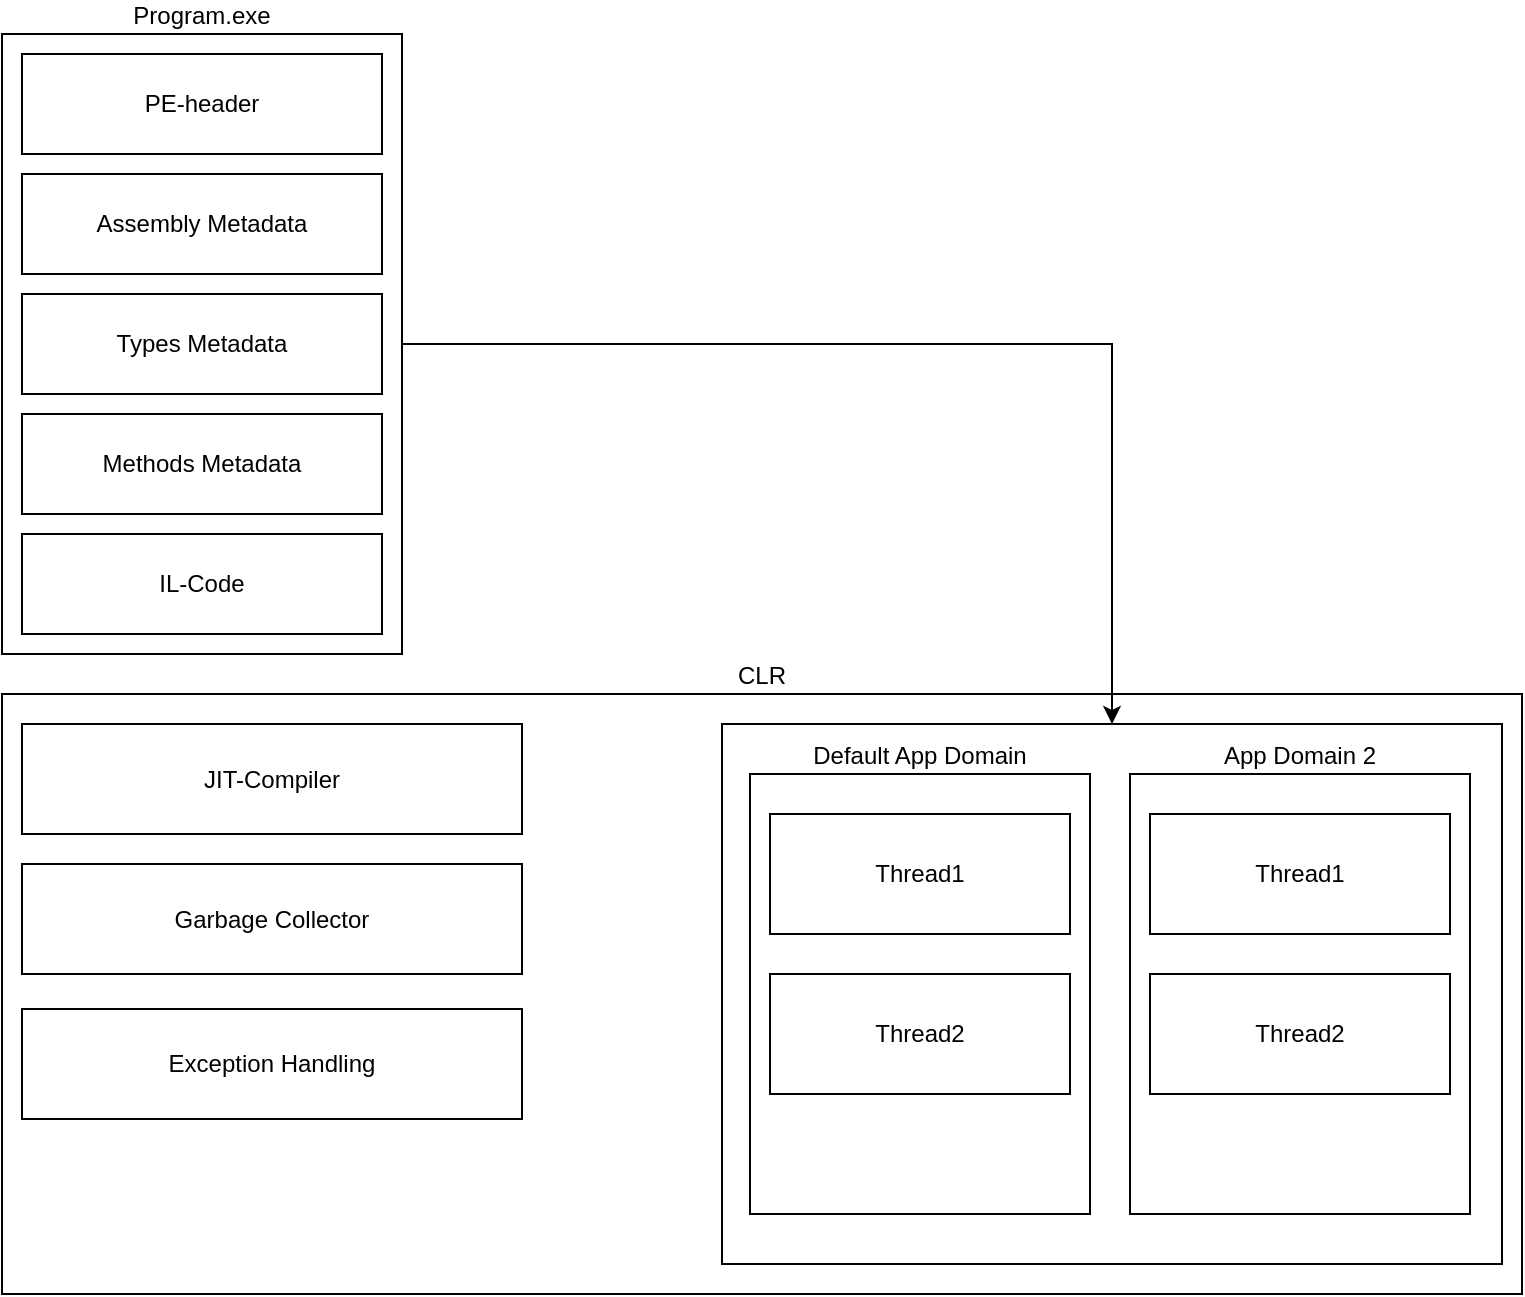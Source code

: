 <mxfile version="13.10.8" type="device"><diagram id="RH1myD-6XP1ySH0C2-TR" name="Page-1"><mxGraphModel dx="1198" dy="732" grid="1" gridSize="10" guides="1" tooltips="1" connect="1" arrows="1" fold="1" page="1" pageScale="1" pageWidth="827" pageHeight="1169" math="0" shadow="0"><root><mxCell id="0"/><mxCell id="1" parent="0"/><mxCell id="BtW6CmTHF1RFiX1BjpGa-1" value="CLR" style="rounded=0;whiteSpace=wrap;html=1;labelPosition=center;verticalLabelPosition=top;align=center;verticalAlign=bottom;" vertex="1" parent="1"><mxGeometry x="40" y="360" width="760" height="300" as="geometry"/></mxCell><mxCell id="BtW6CmTHF1RFiX1BjpGa-12" style="edgeStyle=orthogonalEdgeStyle;rounded=0;orthogonalLoop=1;jettySize=auto;html=1;exitX=1;exitY=0.5;exitDx=0;exitDy=0;entryX=0.5;entryY=0;entryDx=0;entryDy=0;" edge="1" parent="1" source="BtW6CmTHF1RFiX1BjpGa-2" target="BtW6CmTHF1RFiX1BjpGa-10"><mxGeometry relative="1" as="geometry"/></mxCell><mxCell id="BtW6CmTHF1RFiX1BjpGa-2" value="Program.exe&lt;br&gt;" style="rounded=0;whiteSpace=wrap;html=1;spacingTop=0;labelPosition=center;verticalLabelPosition=top;align=center;verticalAlign=bottom;" vertex="1" parent="1"><mxGeometry x="40" y="30" width="200" height="310" as="geometry"/></mxCell><mxCell id="BtW6CmTHF1RFiX1BjpGa-4" value="PE-header" style="rounded=0;whiteSpace=wrap;html=1;" vertex="1" parent="1"><mxGeometry x="50" y="40" width="180" height="50" as="geometry"/></mxCell><mxCell id="BtW6CmTHF1RFiX1BjpGa-5" value="Assembly Metadata" style="rounded=0;whiteSpace=wrap;html=1;" vertex="1" parent="1"><mxGeometry x="50" y="100" width="180" height="50" as="geometry"/></mxCell><mxCell id="BtW6CmTHF1RFiX1BjpGa-6" value="Types Metadata" style="rounded=0;whiteSpace=wrap;html=1;" vertex="1" parent="1"><mxGeometry x="50" y="160" width="180" height="50" as="geometry"/></mxCell><mxCell id="BtW6CmTHF1RFiX1BjpGa-7" value="Methods Metadata&lt;br&gt;" style="rounded=0;whiteSpace=wrap;html=1;" vertex="1" parent="1"><mxGeometry x="50" y="220" width="180" height="50" as="geometry"/></mxCell><mxCell id="BtW6CmTHF1RFiX1BjpGa-9" value="IL-Code" style="rounded=0;whiteSpace=wrap;html=1;" vertex="1" parent="1"><mxGeometry x="50" y="280" width="180" height="50" as="geometry"/></mxCell><mxCell id="BtW6CmTHF1RFiX1BjpGa-10" value="" style="rounded=0;whiteSpace=wrap;html=1;" vertex="1" parent="1"><mxGeometry x="400" y="375" width="390" height="270" as="geometry"/></mxCell><mxCell id="BtW6CmTHF1RFiX1BjpGa-13" value="Default App Domain" style="rounded=0;whiteSpace=wrap;html=1;labelPosition=center;verticalLabelPosition=top;align=center;verticalAlign=bottom;" vertex="1" parent="1"><mxGeometry x="414" y="400" width="170" height="220" as="geometry"/></mxCell><mxCell id="BtW6CmTHF1RFiX1BjpGa-14" value="App Domain 2" style="rounded=0;whiteSpace=wrap;html=1;labelPosition=center;verticalLabelPosition=top;align=center;verticalAlign=bottom;" vertex="1" parent="1"><mxGeometry x="604" y="400" width="170" height="220" as="geometry"/></mxCell><mxCell id="BtW6CmTHF1RFiX1BjpGa-16" value="Thread1" style="rounded=0;whiteSpace=wrap;html=1;" vertex="1" parent="1"><mxGeometry x="424" y="420" width="150" height="60" as="geometry"/></mxCell><mxCell id="BtW6CmTHF1RFiX1BjpGa-17" value="Thread2" style="rounded=0;whiteSpace=wrap;html=1;" vertex="1" parent="1"><mxGeometry x="424" y="500" width="150" height="60" as="geometry"/></mxCell><mxCell id="BtW6CmTHF1RFiX1BjpGa-18" value="Thread1" style="rounded=0;whiteSpace=wrap;html=1;" vertex="1" parent="1"><mxGeometry x="614" y="420" width="150" height="60" as="geometry"/></mxCell><mxCell id="BtW6CmTHF1RFiX1BjpGa-19" value="Thread2" style="rounded=0;whiteSpace=wrap;html=1;" vertex="1" parent="1"><mxGeometry x="614" y="500" width="150" height="60" as="geometry"/></mxCell><mxCell id="BtW6CmTHF1RFiX1BjpGa-23" value="JIT-Compiler" style="rounded=0;whiteSpace=wrap;html=1;" vertex="1" parent="1"><mxGeometry x="50" y="375" width="250" height="55" as="geometry"/></mxCell><mxCell id="BtW6CmTHF1RFiX1BjpGa-24" value="Garbage Collector" style="rounded=0;whiteSpace=wrap;html=1;" vertex="1" parent="1"><mxGeometry x="50" y="445" width="250" height="55" as="geometry"/></mxCell><mxCell id="BtW6CmTHF1RFiX1BjpGa-25" value="Exception Handling&lt;br&gt;" style="rounded=0;whiteSpace=wrap;html=1;" vertex="1" parent="1"><mxGeometry x="50" y="517.5" width="250" height="55" as="geometry"/></mxCell></root></mxGraphModel></diagram></mxfile>